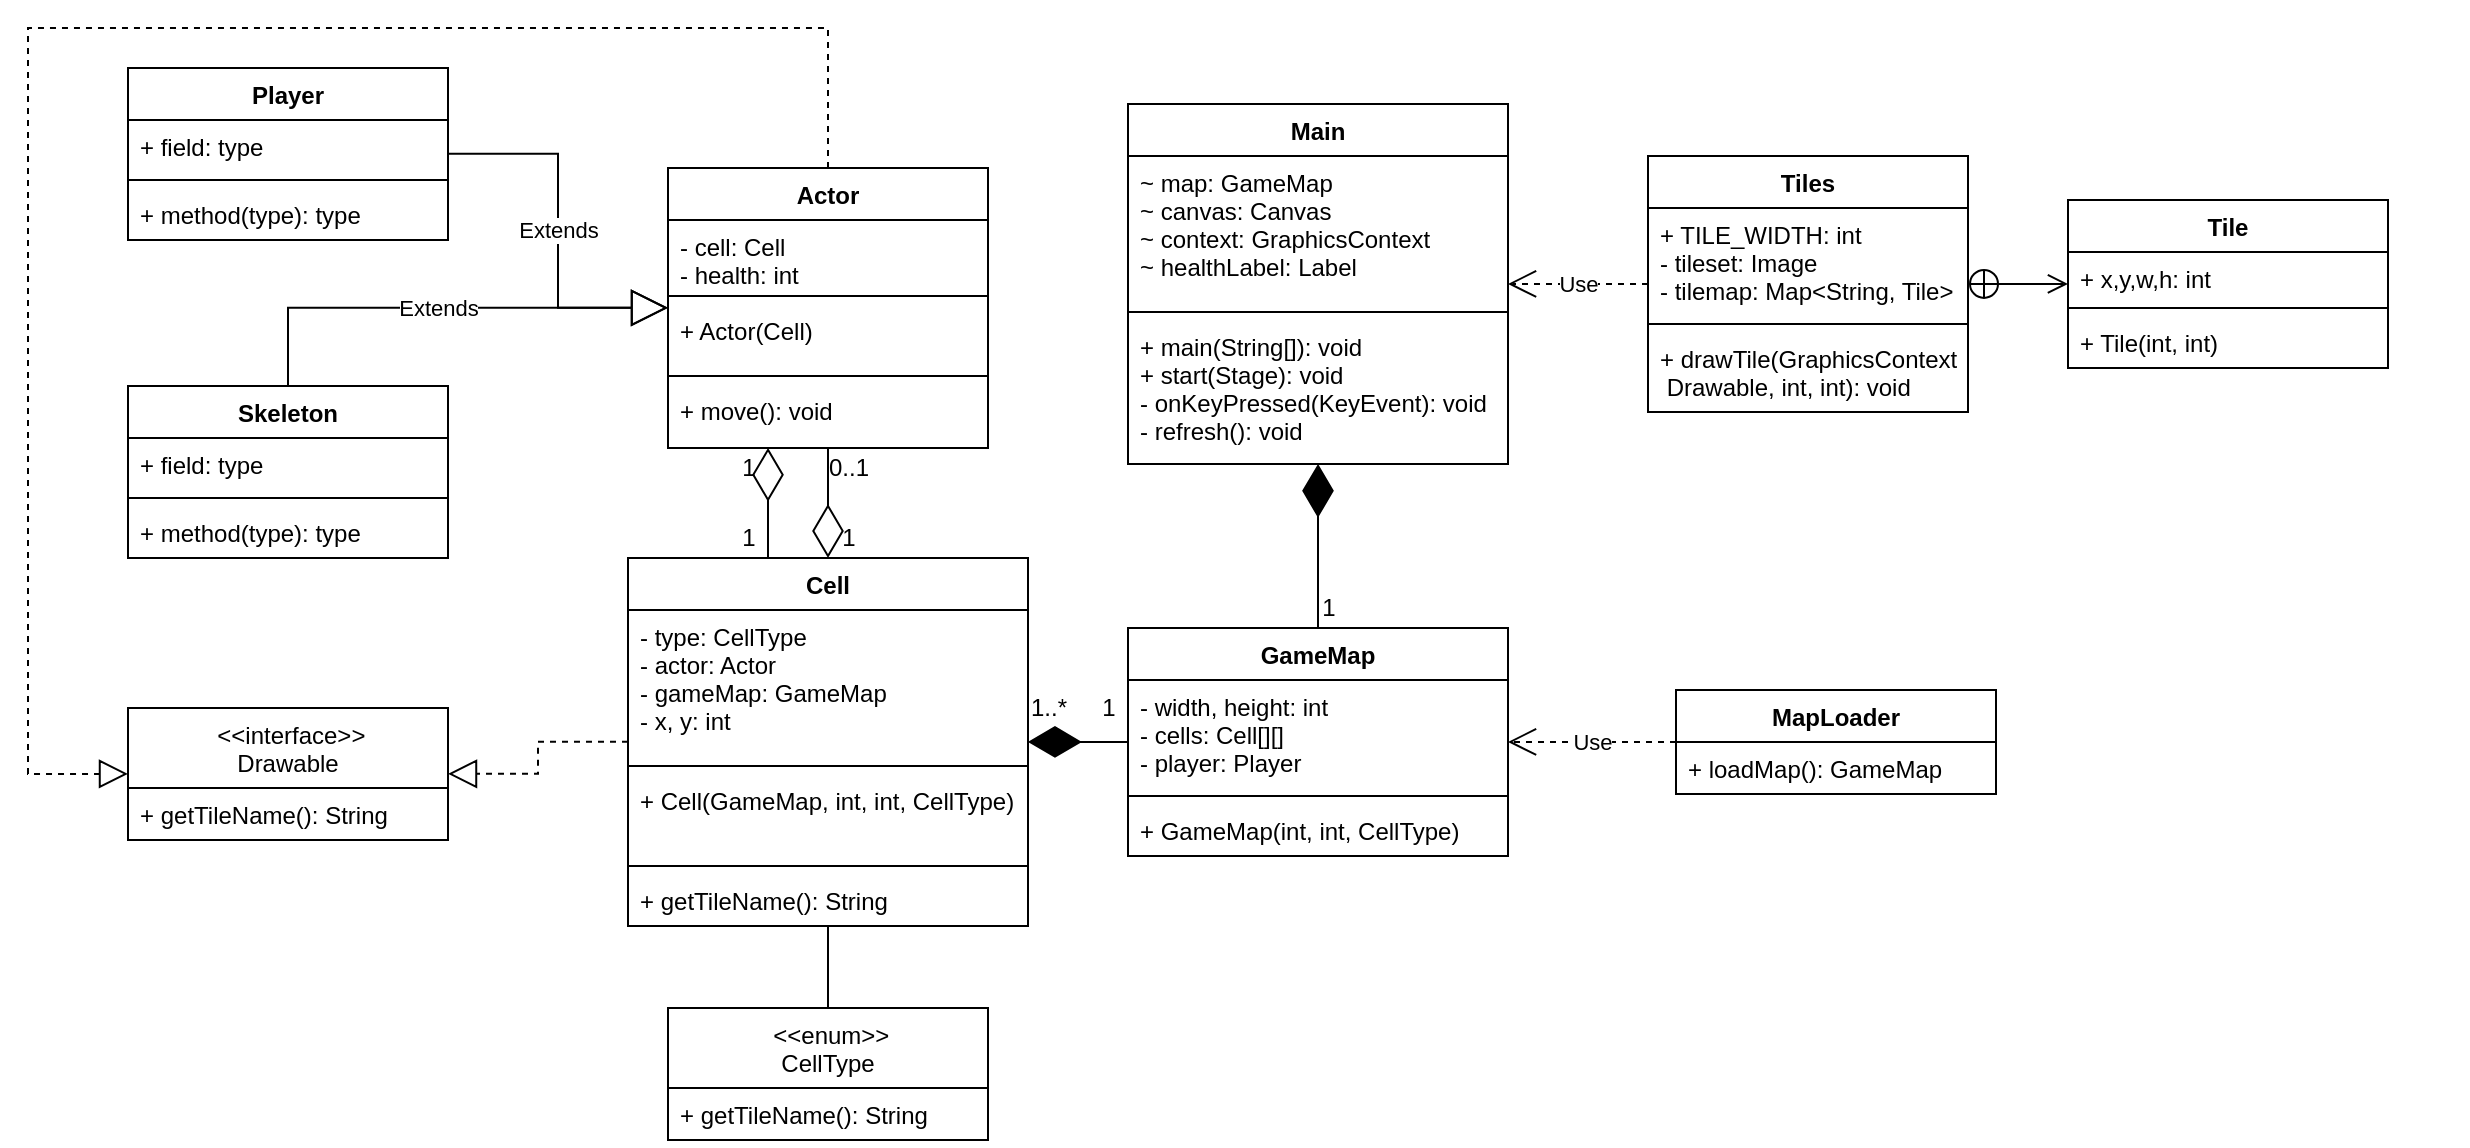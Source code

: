 <mxfile version="14.6.10" type="device"><diagram id="9rYeJgwuBKrxL0zJkgqX" name="Page-1"><mxGraphModel dx="4151" dy="2693" grid="1" gridSize="10" guides="1" tooltips="1" connect="1" arrows="1" fold="1" page="1" pageScale="1" pageWidth="827" pageHeight="1169" math="0" shadow="0"><root><mxCell id="0"/><mxCell id="1" parent="0"/><mxCell id="E11vw5tghghkMNHuTbDn-5" value="Main" style="swimlane;fontStyle=1;align=center;verticalAlign=top;childLayout=stackLayout;horizontal=1;startSize=26;horizontalStack=0;resizeParent=1;resizeParentMax=0;resizeLast=0;collapsible=1;marginBottom=0;" vertex="1" parent="1"><mxGeometry x="-80" y="-952.06" width="190" height="180" as="geometry"/></mxCell><mxCell id="E11vw5tghghkMNHuTbDn-6" value="~ map: GameMap&#10;~ canvas: Canvas&#10;~ context: GraphicsContext&#10;~ healthLabel: Label" style="text;strokeColor=none;fillColor=none;align=left;verticalAlign=top;spacingLeft=4;spacingRight=4;overflow=hidden;rotatable=0;points=[[0,0.5],[1,0.5]];portConstraint=eastwest;" vertex="1" parent="E11vw5tghghkMNHuTbDn-5"><mxGeometry y="26" width="190" height="74" as="geometry"/></mxCell><mxCell id="E11vw5tghghkMNHuTbDn-7" value="" style="line;strokeWidth=1;fillColor=none;align=left;verticalAlign=middle;spacingTop=-1;spacingLeft=3;spacingRight=3;rotatable=0;labelPosition=right;points=[];portConstraint=eastwest;" vertex="1" parent="E11vw5tghghkMNHuTbDn-5"><mxGeometry y="100" width="190" height="8" as="geometry"/></mxCell><mxCell id="E11vw5tghghkMNHuTbDn-8" value="+ main(String[]): void&#10;+ start(Stage): void&#10;- onKeyPressed(KeyEvent): void&#10;- refresh(): void" style="text;strokeColor=none;fillColor=none;align=left;verticalAlign=top;spacingLeft=4;spacingRight=4;overflow=hidden;rotatable=0;points=[[0,0.5],[1,0.5]];portConstraint=eastwest;" vertex="1" parent="E11vw5tghghkMNHuTbDn-5"><mxGeometry y="108" width="190" height="72" as="geometry"/></mxCell><mxCell id="E11vw5tghghkMNHuTbDn-10" value=" &lt;&lt;enum&gt;&gt;&#10;CellType" style="swimlane;fontStyle=0;childLayout=stackLayout;horizontal=1;startSize=40;fillColor=none;horizontalStack=0;resizeParent=1;resizeParentMax=0;resizeLast=0;collapsible=1;marginBottom=0;" vertex="1" parent="1"><mxGeometry x="-310" y="-500.06" width="160" height="66" as="geometry"/></mxCell><mxCell id="E11vw5tghghkMNHuTbDn-11" value="+ getTileName(): String" style="text;strokeColor=none;fillColor=none;align=left;verticalAlign=top;spacingLeft=4;spacingRight=4;overflow=hidden;rotatable=0;points=[[0,0.5],[1,0.5]];portConstraint=eastwest;" vertex="1" parent="E11vw5tghghkMNHuTbDn-10"><mxGeometry y="40" width="160" height="26" as="geometry"/></mxCell><mxCell id="E11vw5tghghkMNHuTbDn-14" value=" &lt;&lt;interface&gt;&gt;&#10;Drawable" style="swimlane;fontStyle=0;childLayout=stackLayout;horizontal=1;startSize=40;fillColor=none;horizontalStack=0;resizeParent=1;resizeParentMax=0;resizeLast=0;collapsible=1;marginBottom=0;" vertex="1" parent="1"><mxGeometry x="-580" y="-650.06" width="160" height="66" as="geometry"/></mxCell><mxCell id="E11vw5tghghkMNHuTbDn-15" value="+ getTileName(): String" style="text;strokeColor=none;fillColor=none;align=left;verticalAlign=top;spacingLeft=4;spacingRight=4;overflow=hidden;rotatable=0;points=[[0,0.5],[1,0.5]];portConstraint=eastwest;" vertex="1" parent="E11vw5tghghkMNHuTbDn-14"><mxGeometry y="40" width="160" height="26" as="geometry"/></mxCell><mxCell id="E11vw5tghghkMNHuTbDn-20" value="Cell" style="swimlane;fontStyle=1;align=center;verticalAlign=top;childLayout=stackLayout;horizontal=1;startSize=26;horizontalStack=0;resizeParent=1;resizeParentMax=0;resizeLast=0;collapsible=1;marginBottom=0;" vertex="1" parent="1"><mxGeometry x="-330" y="-725.06" width="200" height="184" as="geometry"/></mxCell><mxCell id="E11vw5tghghkMNHuTbDn-21" value="- type: CellType&#10;- actor: Actor&#10;- gameMap: GameMap&#10;- x, y: int" style="text;strokeColor=none;fillColor=none;align=left;verticalAlign=top;spacingLeft=4;spacingRight=4;overflow=hidden;rotatable=0;points=[[0,0.5],[1,0.5]];portConstraint=eastwest;" vertex="1" parent="E11vw5tghghkMNHuTbDn-20"><mxGeometry y="26" width="200" height="74" as="geometry"/></mxCell><mxCell id="E11vw5tghghkMNHuTbDn-60" value="" style="line;strokeWidth=1;fillColor=none;align=left;verticalAlign=middle;spacingTop=-1;spacingLeft=3;spacingRight=3;rotatable=0;labelPosition=right;points=[];portConstraint=eastwest;" vertex="1" parent="E11vw5tghghkMNHuTbDn-20"><mxGeometry y="100" width="200" height="8" as="geometry"/></mxCell><mxCell id="E11vw5tghghkMNHuTbDn-61" value="+ Cell(GameMap, int, int, CellType)" style="text;strokeColor=none;fillColor=none;align=left;verticalAlign=top;spacingLeft=4;spacingRight=4;overflow=hidden;rotatable=0;points=[[0,0.5],[1,0.5]];portConstraint=eastwest;" vertex="1" parent="E11vw5tghghkMNHuTbDn-20"><mxGeometry y="108" width="200" height="42" as="geometry"/></mxCell><mxCell id="E11vw5tghghkMNHuTbDn-22" value="" style="line;strokeWidth=1;fillColor=none;align=left;verticalAlign=middle;spacingTop=-1;spacingLeft=3;spacingRight=3;rotatable=0;labelPosition=right;points=[];portConstraint=eastwest;" vertex="1" parent="E11vw5tghghkMNHuTbDn-20"><mxGeometry y="150" width="200" height="8" as="geometry"/></mxCell><mxCell id="E11vw5tghghkMNHuTbDn-23" value="+ getTileName(): String" style="text;strokeColor=none;fillColor=none;align=left;verticalAlign=top;spacingLeft=4;spacingRight=4;overflow=hidden;rotatable=0;points=[[0,0.5],[1,0.5]];portConstraint=eastwest;" vertex="1" parent="E11vw5tghghkMNHuTbDn-20"><mxGeometry y="158" width="200" height="26" as="geometry"/></mxCell><mxCell id="E11vw5tghghkMNHuTbDn-24" value="Actor" style="swimlane;fontStyle=1;align=center;verticalAlign=top;childLayout=stackLayout;horizontal=1;startSize=26;horizontalStack=0;resizeParent=1;resizeParentMax=0;resizeLast=0;collapsible=1;marginBottom=0;" vertex="1" parent="1"><mxGeometry x="-310" y="-920.06" width="160" height="140" as="geometry"/></mxCell><mxCell id="E11vw5tghghkMNHuTbDn-25" value="- cell: Cell&#10;- health: int" style="text;strokeColor=none;fillColor=none;align=left;verticalAlign=top;spacingLeft=4;spacingRight=4;overflow=hidden;rotatable=0;points=[[0,0.5],[1,0.5]];portConstraint=eastwest;" vertex="1" parent="E11vw5tghghkMNHuTbDn-24"><mxGeometry y="26" width="160" height="34" as="geometry"/></mxCell><mxCell id="E11vw5tghghkMNHuTbDn-26" value="" style="line;strokeWidth=1;fillColor=none;align=left;verticalAlign=middle;spacingTop=-1;spacingLeft=3;spacingRight=3;rotatable=0;labelPosition=right;points=[];portConstraint=eastwest;" vertex="1" parent="E11vw5tghghkMNHuTbDn-24"><mxGeometry y="60" width="160" height="8" as="geometry"/></mxCell><mxCell id="E11vw5tghghkMNHuTbDn-41" value="+ Actor(Cell)" style="text;strokeColor=none;fillColor=none;align=left;verticalAlign=top;spacingLeft=4;spacingRight=4;overflow=hidden;rotatable=0;points=[[0,0.5],[1,0.5]];portConstraint=eastwest;" vertex="1" parent="E11vw5tghghkMNHuTbDn-24"><mxGeometry y="68" width="160" height="32" as="geometry"/></mxCell><mxCell id="E11vw5tghghkMNHuTbDn-40" value="" style="line;strokeWidth=1;fillColor=none;align=left;verticalAlign=middle;spacingTop=-1;spacingLeft=3;spacingRight=3;rotatable=0;labelPosition=right;points=[];portConstraint=eastwest;" vertex="1" parent="E11vw5tghghkMNHuTbDn-24"><mxGeometry y="100" width="160" height="8" as="geometry"/></mxCell><mxCell id="E11vw5tghghkMNHuTbDn-27" value="+ move(): void" style="text;strokeColor=none;fillColor=none;align=left;verticalAlign=top;spacingLeft=4;spacingRight=4;overflow=hidden;rotatable=0;points=[[0,0.5],[1,0.5]];portConstraint=eastwest;" vertex="1" parent="E11vw5tghghkMNHuTbDn-24"><mxGeometry y="108" width="160" height="32" as="geometry"/></mxCell><mxCell id="E11vw5tghghkMNHuTbDn-28" value="Player" style="swimlane;fontStyle=1;align=center;verticalAlign=top;childLayout=stackLayout;horizontal=1;startSize=26;horizontalStack=0;resizeParent=1;resizeParentMax=0;resizeLast=0;collapsible=1;marginBottom=0;" vertex="1" parent="1"><mxGeometry x="-580" y="-970.06" width="160" height="86" as="geometry"/></mxCell><mxCell id="E11vw5tghghkMNHuTbDn-29" value="+ field: type" style="text;strokeColor=none;fillColor=none;align=left;verticalAlign=top;spacingLeft=4;spacingRight=4;overflow=hidden;rotatable=0;points=[[0,0.5],[1,0.5]];portConstraint=eastwest;" vertex="1" parent="E11vw5tghghkMNHuTbDn-28"><mxGeometry y="26" width="160" height="26" as="geometry"/></mxCell><mxCell id="E11vw5tghghkMNHuTbDn-30" value="" style="line;strokeWidth=1;fillColor=none;align=left;verticalAlign=middle;spacingTop=-1;spacingLeft=3;spacingRight=3;rotatable=0;labelPosition=right;points=[];portConstraint=eastwest;" vertex="1" parent="E11vw5tghghkMNHuTbDn-28"><mxGeometry y="52" width="160" height="8" as="geometry"/></mxCell><mxCell id="E11vw5tghghkMNHuTbDn-31" value="+ method(type): type" style="text;strokeColor=none;fillColor=none;align=left;verticalAlign=top;spacingLeft=4;spacingRight=4;overflow=hidden;rotatable=0;points=[[0,0.5],[1,0.5]];portConstraint=eastwest;" vertex="1" parent="E11vw5tghghkMNHuTbDn-28"><mxGeometry y="60" width="160" height="26" as="geometry"/></mxCell><mxCell id="E11vw5tghghkMNHuTbDn-32" value="Skeleton" style="swimlane;fontStyle=1;align=center;verticalAlign=top;childLayout=stackLayout;horizontal=1;startSize=26;horizontalStack=0;resizeParent=1;resizeParentMax=0;resizeLast=0;collapsible=1;marginBottom=0;" vertex="1" parent="1"><mxGeometry x="-580" y="-811.06" width="160" height="86" as="geometry"/></mxCell><mxCell id="E11vw5tghghkMNHuTbDn-33" value="+ field: type" style="text;strokeColor=none;fillColor=none;align=left;verticalAlign=top;spacingLeft=4;spacingRight=4;overflow=hidden;rotatable=0;points=[[0,0.5],[1,0.5]];portConstraint=eastwest;" vertex="1" parent="E11vw5tghghkMNHuTbDn-32"><mxGeometry y="26" width="160" height="26" as="geometry"/></mxCell><mxCell id="E11vw5tghghkMNHuTbDn-34" value="" style="line;strokeWidth=1;fillColor=none;align=left;verticalAlign=middle;spacingTop=-1;spacingLeft=3;spacingRight=3;rotatable=0;labelPosition=right;points=[];portConstraint=eastwest;" vertex="1" parent="E11vw5tghghkMNHuTbDn-32"><mxGeometry y="52" width="160" height="8" as="geometry"/></mxCell><mxCell id="E11vw5tghghkMNHuTbDn-35" value="+ method(type): type" style="text;strokeColor=none;fillColor=none;align=left;verticalAlign=top;spacingLeft=4;spacingRight=4;overflow=hidden;rotatable=0;points=[[0,0.5],[1,0.5]];portConstraint=eastwest;" vertex="1" parent="E11vw5tghghkMNHuTbDn-32"><mxGeometry y="60" width="160" height="26" as="geometry"/></mxCell><mxCell id="E11vw5tghghkMNHuTbDn-37" value="Extends" style="endArrow=block;endSize=16;endFill=0;html=1;rounded=0;edgeStyle=orthogonalEdgeStyle;" edge="1" parent="1" source="E11vw5tghghkMNHuTbDn-28" target="E11vw5tghghkMNHuTbDn-24"><mxGeometry width="160" relative="1" as="geometry"><mxPoint x="-300" y="-840.06" as="sourcePoint"/><mxPoint x="-140" y="-840.06" as="targetPoint"/></mxGeometry></mxCell><mxCell id="E11vw5tghghkMNHuTbDn-39" value="" style="endArrow=diamondThin;endFill=0;endSize=24;html=1;rounded=0;edgeStyle=orthogonalEdgeStyle;" edge="1" parent="1" source="E11vw5tghghkMNHuTbDn-20" target="E11vw5tghghkMNHuTbDn-24"><mxGeometry width="160" relative="1" as="geometry"><mxPoint x="-130" y="-900.06" as="sourcePoint"/><mxPoint x="-150" y="-910.06" as="targetPoint"/><Array as="points"><mxPoint x="-260" y="-750"/><mxPoint x="-260" y="-750"/></Array></mxGeometry></mxCell><mxCell id="E11vw5tghghkMNHuTbDn-54" value="Use" style="endArrow=open;endSize=12;dashed=1;html=1;rounded=0;edgeStyle=orthogonalEdgeStyle;" edge="1" parent="1" source="E11vw5tghghkMNHuTbDn-50" target="E11vw5tghghkMNHuTbDn-5"><mxGeometry width="160" relative="1" as="geometry"><mxPoint x="-50" y="-560.06" as="sourcePoint"/><mxPoint x="110" y="-560.06" as="targetPoint"/></mxGeometry></mxCell><mxCell id="E11vw5tghghkMNHuTbDn-65" value="" style="group" vertex="1" connectable="0" parent="1"><mxGeometry x="-80" y="-690.06" width="434" height="114" as="geometry"/></mxCell><mxCell id="E11vw5tghghkMNHuTbDn-42" value="GameMap" style="swimlane;fontStyle=1;align=center;verticalAlign=top;childLayout=stackLayout;horizontal=1;startSize=26;horizontalStack=0;resizeParent=1;resizeParentMax=0;resizeLast=0;collapsible=1;marginBottom=0;" vertex="1" parent="E11vw5tghghkMNHuTbDn-65"><mxGeometry width="190" height="114" as="geometry"/></mxCell><mxCell id="E11vw5tghghkMNHuTbDn-43" value="- width, height: int&#10;- cells: Cell[][]&#10;- player: Player" style="text;strokeColor=none;fillColor=none;align=left;verticalAlign=top;spacingLeft=4;spacingRight=4;overflow=hidden;rotatable=0;points=[[0,0.5],[1,0.5]];portConstraint=eastwest;" vertex="1" parent="E11vw5tghghkMNHuTbDn-42"><mxGeometry y="26" width="190" height="54" as="geometry"/></mxCell><mxCell id="E11vw5tghghkMNHuTbDn-62" value="" style="line;strokeWidth=1;fillColor=none;align=left;verticalAlign=middle;spacingTop=-1;spacingLeft=3;spacingRight=3;rotatable=0;labelPosition=right;points=[];portConstraint=eastwest;" vertex="1" parent="E11vw5tghghkMNHuTbDn-42"><mxGeometry y="80" width="190" height="8" as="geometry"/></mxCell><mxCell id="E11vw5tghghkMNHuTbDn-63" value="+ GameMap(int, int, CellType)" style="text;strokeColor=none;fillColor=none;align=left;verticalAlign=top;spacingLeft=4;spacingRight=4;overflow=hidden;rotatable=0;points=[[0,0.5],[1,0.5]];portConstraint=eastwest;" vertex="1" parent="E11vw5tghghkMNHuTbDn-42"><mxGeometry y="88" width="190" height="26" as="geometry"/></mxCell><mxCell id="E11vw5tghghkMNHuTbDn-46" value="MapLoader" style="swimlane;fontStyle=1;align=center;verticalAlign=top;childLayout=stackLayout;horizontal=1;startSize=26;horizontalStack=0;resizeParent=1;resizeParentMax=0;resizeLast=0;collapsible=1;marginBottom=0;" vertex="1" parent="E11vw5tghghkMNHuTbDn-65"><mxGeometry x="274" y="31" width="160" height="52" as="geometry"/></mxCell><mxCell id="E11vw5tghghkMNHuTbDn-49" value="+ loadMap(): GameMap" style="text;strokeColor=none;fillColor=none;align=left;verticalAlign=top;spacingLeft=4;spacingRight=4;overflow=hidden;rotatable=0;points=[[0,0.5],[1,0.5]];portConstraint=eastwest;" vertex="1" parent="E11vw5tghghkMNHuTbDn-46"><mxGeometry y="26" width="160" height="26" as="geometry"/></mxCell><mxCell id="E11vw5tghghkMNHuTbDn-64" value="Use" style="endArrow=open;endSize=12;dashed=1;html=1;rounded=0;edgeStyle=orthogonalEdgeStyle;" edge="1" parent="E11vw5tghghkMNHuTbDn-65" source="E11vw5tghghkMNHuTbDn-46" target="E11vw5tghghkMNHuTbDn-42"><mxGeometry width="160" relative="1" as="geometry"><mxPoint x="130" y="340" as="sourcePoint"/><mxPoint x="290" y="340" as="targetPoint"/></mxGeometry></mxCell><mxCell id="E11vw5tghghkMNHuTbDn-67" value="Extends" style="endArrow=block;endSize=16;endFill=0;html=1;rounded=0;edgeStyle=orthogonalEdgeStyle;exitX=0.5;exitY=0;exitDx=0;exitDy=0;" edge="1" parent="1" source="E11vw5tghghkMNHuTbDn-32" target="E11vw5tghghkMNHuTbDn-24"><mxGeometry width="160" relative="1" as="geometry"><mxPoint x="-450" y="-870.06" as="sourcePoint"/><mxPoint x="-290" y="-870.06" as="targetPoint"/></mxGeometry></mxCell><mxCell id="E11vw5tghghkMNHuTbDn-68" value="" style="endArrow=diamondThin;endFill=1;endSize=24;html=1;rounded=0;edgeStyle=orthogonalEdgeStyle;" edge="1" parent="1" source="E11vw5tghghkMNHuTbDn-42" target="E11vw5tghghkMNHuTbDn-20"><mxGeometry width="160" relative="1" as="geometry"><mxPoint x="-290" y="-870.06" as="sourcePoint"/><mxPoint x="-130" y="-870.06" as="targetPoint"/></mxGeometry></mxCell><mxCell id="E11vw5tghghkMNHuTbDn-69" value="" style="group" vertex="1" connectable="0" parent="1"><mxGeometry x="180" y="-926.06" width="410" height="128" as="geometry"/></mxCell><mxCell id="E11vw5tghghkMNHuTbDn-50" value="Tiles" style="swimlane;fontStyle=1;align=center;verticalAlign=top;childLayout=stackLayout;horizontal=1;startSize=26;horizontalStack=0;resizeParent=1;resizeParentMax=0;resizeLast=0;collapsible=1;marginBottom=0;" vertex="1" parent="E11vw5tghghkMNHuTbDn-69"><mxGeometry width="160" height="128" as="geometry"/></mxCell><mxCell id="E11vw5tghghkMNHuTbDn-51" value="+ TILE_WIDTH: int&#10;- tileset: Image&#10;- tilemap: Map&lt;String, Tile&gt;" style="text;strokeColor=none;fillColor=none;align=left;verticalAlign=top;spacingLeft=4;spacingRight=4;overflow=hidden;rotatable=0;points=[[0,0.5],[1,0.5]];portConstraint=eastwest;" vertex="1" parent="E11vw5tghghkMNHuTbDn-50"><mxGeometry y="26" width="160" height="54" as="geometry"/></mxCell><mxCell id="E11vw5tghghkMNHuTbDn-52" value="" style="line;strokeWidth=1;fillColor=none;align=left;verticalAlign=middle;spacingTop=-1;spacingLeft=3;spacingRight=3;rotatable=0;labelPosition=right;points=[];portConstraint=eastwest;" vertex="1" parent="E11vw5tghghkMNHuTbDn-50"><mxGeometry y="80" width="160" height="8" as="geometry"/></mxCell><mxCell id="E11vw5tghghkMNHuTbDn-53" value="+ drawTile(GraphicsContext,&#10; Drawable, int, int): void" style="text;strokeColor=none;fillColor=none;align=left;verticalAlign=top;spacingLeft=4;spacingRight=4;overflow=hidden;rotatable=0;points=[[0,0.5],[1,0.5]];portConstraint=eastwest;" vertex="1" parent="E11vw5tghghkMNHuTbDn-50"><mxGeometry y="88" width="160" height="40" as="geometry"/></mxCell><mxCell id="E11vw5tghghkMNHuTbDn-55" value="" style="endArrow=open;startArrow=circlePlus;endFill=0;startFill=0;endSize=8;html=1;rounded=0;edgeStyle=orthogonalEdgeStyle;" edge="1" parent="E11vw5tghghkMNHuTbDn-69" source="E11vw5tghghkMNHuTbDn-50" target="E11vw5tghghkMNHuTbDn-56"><mxGeometry width="160" relative="1" as="geometry"><mxPoint x="10" y="-43.17" as="sourcePoint"/><mxPoint x="170" y="-43.17" as="targetPoint"/></mxGeometry></mxCell><mxCell id="E11vw5tghghkMNHuTbDn-56" value="Tile" style="swimlane;fontStyle=1;align=center;verticalAlign=top;childLayout=stackLayout;horizontal=1;startSize=26;horizontalStack=0;resizeParent=1;resizeParentMax=0;resizeLast=0;collapsible=1;marginBottom=0;" vertex="1" parent="E11vw5tghghkMNHuTbDn-69"><mxGeometry x="210" y="22" width="160" height="84" as="geometry"/></mxCell><mxCell id="E11vw5tghghkMNHuTbDn-57" value="+ x,y,w,h: int" style="text;strokeColor=none;fillColor=none;align=left;verticalAlign=top;spacingLeft=4;spacingRight=4;overflow=hidden;rotatable=0;points=[[0,0.5],[1,0.5]];portConstraint=eastwest;" vertex="1" parent="E11vw5tghghkMNHuTbDn-56"><mxGeometry y="26" width="160" height="24" as="geometry"/></mxCell><mxCell id="E11vw5tghghkMNHuTbDn-58" value="" style="line;strokeWidth=1;fillColor=none;align=left;verticalAlign=middle;spacingTop=-1;spacingLeft=3;spacingRight=3;rotatable=0;labelPosition=right;points=[];portConstraint=eastwest;" vertex="1" parent="E11vw5tghghkMNHuTbDn-56"><mxGeometry y="50" width="160" height="8" as="geometry"/></mxCell><mxCell id="E11vw5tghghkMNHuTbDn-59" value="+ Tile(int, int)" style="text;strokeColor=none;fillColor=none;align=left;verticalAlign=top;spacingLeft=4;spacingRight=4;overflow=hidden;rotatable=0;points=[[0,0.5],[1,0.5]];portConstraint=eastwest;" vertex="1" parent="E11vw5tghghkMNHuTbDn-56"><mxGeometry y="58" width="160" height="26" as="geometry"/></mxCell><mxCell id="E11vw5tghghkMNHuTbDn-71" value="" style="endArrow=diamondThin;endFill=1;endSize=24;html=1;rounded=0;edgeStyle=orthogonalEdgeStyle;" edge="1" parent="1" source="E11vw5tghghkMNHuTbDn-42" target="E11vw5tghghkMNHuTbDn-5"><mxGeometry width="160" relative="1" as="geometry"><mxPoint x="-260" y="-460.06" as="sourcePoint"/><mxPoint x="-100" y="-460.06" as="targetPoint"/></mxGeometry></mxCell><mxCell id="E11vw5tghghkMNHuTbDn-73" value="" style="endArrow=block;dashed=1;endFill=0;endSize=12;html=1;rounded=0;edgeStyle=orthogonalEdgeStyle;" edge="1" parent="1" source="E11vw5tghghkMNHuTbDn-24" target="E11vw5tghghkMNHuTbDn-14"><mxGeometry width="160" relative="1" as="geometry"><mxPoint x="-650" y="-477.56" as="sourcePoint"/><mxPoint x="-490" y="-477.56" as="targetPoint"/><Array as="points"><mxPoint x="-230" y="-990.06"/><mxPoint x="-630" y="-990.06"/><mxPoint x="-630" y="-617.06"/></Array></mxGeometry></mxCell><mxCell id="E11vw5tghghkMNHuTbDn-74" value="" style="endArrow=block;dashed=1;endFill=0;endSize=12;html=1;rounded=0;edgeStyle=orthogonalEdgeStyle;" edge="1" parent="1" source="E11vw5tghghkMNHuTbDn-20" target="E11vw5tghghkMNHuTbDn-14"><mxGeometry width="160" relative="1" as="geometry"><mxPoint x="-640" y="-467.56" as="sourcePoint"/><mxPoint x="-480" y="-467.56" as="targetPoint"/></mxGeometry></mxCell><mxCell id="E11vw5tghghkMNHuTbDn-75" value="" style="endArrow=diamondThin;endFill=0;endSize=24;html=1;rounded=0;edgeStyle=orthogonalEdgeStyle;entryX=0.5;entryY=0;entryDx=0;entryDy=0;" edge="1" parent="1" source="E11vw5tghghkMNHuTbDn-24" target="E11vw5tghghkMNHuTbDn-20"><mxGeometry width="160" relative="1" as="geometry"><mxPoint x="20" y="-650.06" as="sourcePoint"/><mxPoint x="180" y="-650.06" as="targetPoint"/><Array as="points"><mxPoint x="-230" y="-760.06"/><mxPoint x="-230" y="-760.06"/></Array></mxGeometry></mxCell><mxCell id="E11vw5tghghkMNHuTbDn-76" value="" style="endArrow=none;html=1;edgeStyle=orthogonalEdgeStyle;rounded=0;" edge="1" parent="1" source="E11vw5tghghkMNHuTbDn-20" target="E11vw5tghghkMNHuTbDn-10"><mxGeometry relative="1" as="geometry"><mxPoint x="-110" y="-720.06" as="sourcePoint"/><mxPoint x="50" y="-720.06" as="targetPoint"/></mxGeometry></mxCell><mxCell id="E11vw5tghghkMNHuTbDn-87" value="1" style="text;html=1;align=center;verticalAlign=middle;resizable=0;points=[];autosize=1;strokeColor=none;" vertex="1" parent="1"><mxGeometry x="-230" y="-745.06" width="20" height="20" as="geometry"/></mxCell><mxCell id="E11vw5tghghkMNHuTbDn-88" value="0..1" style="text;html=1;align=center;verticalAlign=middle;resizable=0;points=[];autosize=1;strokeColor=none;" vertex="1" parent="1"><mxGeometry x="-240" y="-780.06" width="40" height="20" as="geometry"/></mxCell><mxCell id="E11vw5tghghkMNHuTbDn-89" value="1" style="text;html=1;align=center;verticalAlign=middle;resizable=0;points=[];autosize=1;strokeColor=none;" vertex="1" parent="1"><mxGeometry x="-280" y="-745.06" width="20" height="20" as="geometry"/></mxCell><mxCell id="E11vw5tghghkMNHuTbDn-90" value="1" style="text;html=1;align=center;verticalAlign=middle;resizable=0;points=[];autosize=1;strokeColor=none;" vertex="1" parent="1"><mxGeometry x="-280" y="-780.06" width="20" height="20" as="geometry"/></mxCell><mxCell id="E11vw5tghghkMNHuTbDn-91" value="1..*" style="text;html=1;align=center;verticalAlign=middle;resizable=0;points=[];autosize=1;strokeColor=none;" vertex="1" parent="1"><mxGeometry x="-135" y="-660" width="30" height="20" as="geometry"/></mxCell><mxCell id="E11vw5tghghkMNHuTbDn-92" value="1" style="text;html=1;align=center;verticalAlign=middle;resizable=0;points=[];autosize=1;strokeColor=none;" vertex="1" parent="1"><mxGeometry x="-100" y="-660" width="20" height="20" as="geometry"/></mxCell><mxCell id="E11vw5tghghkMNHuTbDn-93" value="1" style="text;html=1;align=center;verticalAlign=middle;resizable=0;points=[];autosize=1;strokeColor=none;" vertex="1" parent="1"><mxGeometry x="10" y="-710" width="20" height="20" as="geometry"/></mxCell></root></mxGraphModel></diagram></mxfile>